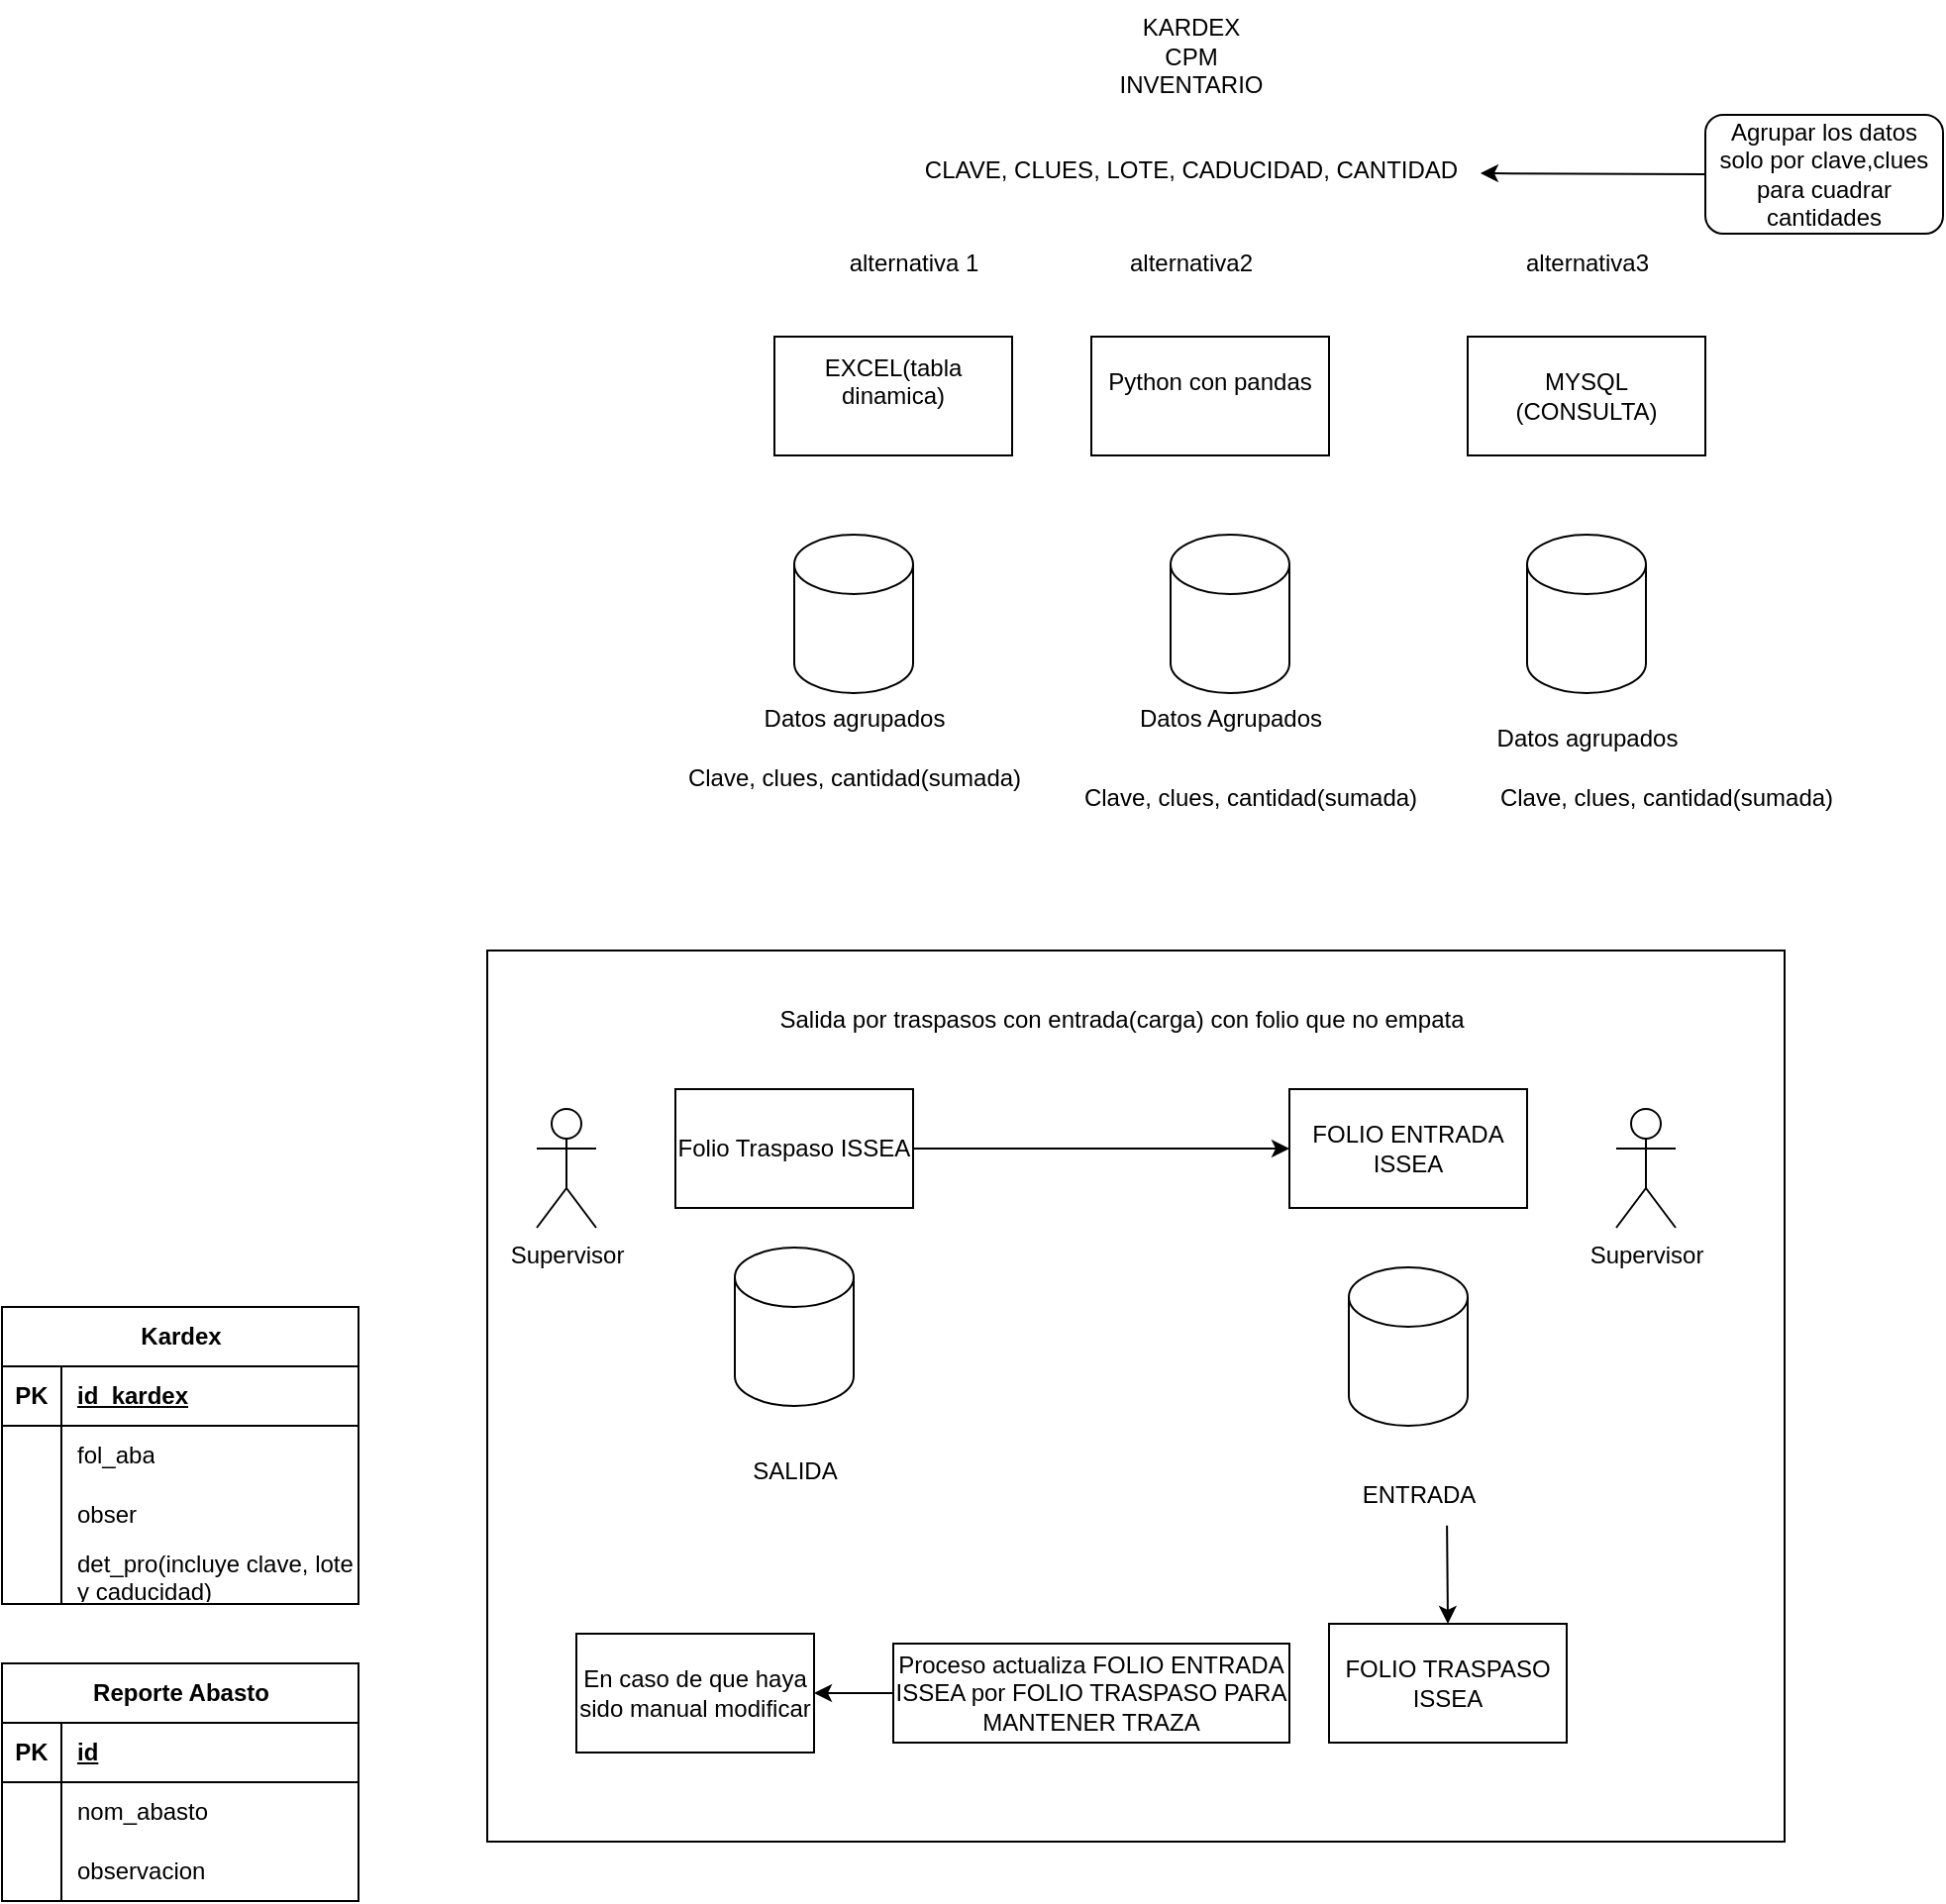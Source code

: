 <mxfile version="26.1.1">
  <diagram name="Página-1" id="k7U1tm6xe3xZ00xfb6se">
    <mxGraphModel dx="2183" dy="1720" grid="1" gridSize="10" guides="1" tooltips="1" connect="1" arrows="1" fold="1" page="1" pageScale="1" pageWidth="827" pageHeight="1169" math="0" shadow="0">
      <root>
        <mxCell id="0" />
        <mxCell id="1" parent="0" />
        <mxCell id="RpuAzim3Sx4dqrJFKpes-33" value="" style="rounded=0;whiteSpace=wrap;html=1;" vertex="1" parent="1">
          <mxGeometry x="-5" y="470" width="655" height="450" as="geometry" />
        </mxCell>
        <mxCell id="RpuAzim3Sx4dqrJFKpes-1" value="EXCEL(tabla dinamica)&lt;div&gt;&lt;br&gt;&lt;/div&gt;" style="rounded=0;whiteSpace=wrap;html=1;" vertex="1" parent="1">
          <mxGeometry x="140" y="160" width="120" height="60" as="geometry" />
        </mxCell>
        <mxCell id="RpuAzim3Sx4dqrJFKpes-2" value="" style="shape=cylinder3;whiteSpace=wrap;html=1;boundedLbl=1;backgroundOutline=1;size=15;" vertex="1" parent="1">
          <mxGeometry x="150" y="260" width="60" height="80" as="geometry" />
        </mxCell>
        <mxCell id="RpuAzim3Sx4dqrJFKpes-3" value="Python con pandas&lt;div&gt;&lt;br&gt;&lt;/div&gt;" style="rounded=0;whiteSpace=wrap;html=1;" vertex="1" parent="1">
          <mxGeometry x="300" y="160" width="120" height="60" as="geometry" />
        </mxCell>
        <mxCell id="RpuAzim3Sx4dqrJFKpes-4" value="" style="shape=cylinder3;whiteSpace=wrap;html=1;boundedLbl=1;backgroundOutline=1;size=15;" vertex="1" parent="1">
          <mxGeometry x="340" y="260" width="60" height="80" as="geometry" />
        </mxCell>
        <mxCell id="RpuAzim3Sx4dqrJFKpes-5" value="MYSQL&lt;div&gt;(CONSULTA)&lt;/div&gt;" style="rounded=0;whiteSpace=wrap;html=1;" vertex="1" parent="1">
          <mxGeometry x="490" y="160" width="120" height="60" as="geometry" />
        </mxCell>
        <mxCell id="RpuAzim3Sx4dqrJFKpes-8" value="" style="shape=cylinder3;whiteSpace=wrap;html=1;boundedLbl=1;backgroundOutline=1;size=15;" vertex="1" parent="1">
          <mxGeometry x="520" y="260" width="60" height="80" as="geometry" />
        </mxCell>
        <mxCell id="RpuAzim3Sx4dqrJFKpes-9" value="KARDEX&lt;div&gt;CPM&lt;/div&gt;&lt;div&gt;INVENTARIO&lt;/div&gt;&lt;div&gt;&lt;br&gt;&lt;/div&gt;&lt;div&gt;&lt;br&gt;&lt;/div&gt;&lt;div&gt;CLAVE, CLUES, LOTE, CADUCIDAD, CANTIDAD&lt;/div&gt;" style="text;html=1;align=center;verticalAlign=middle;resizable=0;points=[];autosize=1;strokeColor=none;fillColor=none;" vertex="1" parent="1">
          <mxGeometry x="205" y="-10" width="290" height="100" as="geometry" />
        </mxCell>
        <mxCell id="RpuAzim3Sx4dqrJFKpes-10" value="alternativa 1" style="text;html=1;align=center;verticalAlign=middle;resizable=0;points=[];autosize=1;strokeColor=none;fillColor=none;" vertex="1" parent="1">
          <mxGeometry x="165" y="108" width="90" height="30" as="geometry" />
        </mxCell>
        <mxCell id="RpuAzim3Sx4dqrJFKpes-11" value="alternativa2" style="text;html=1;align=center;verticalAlign=middle;resizable=0;points=[];autosize=1;strokeColor=none;fillColor=none;" vertex="1" parent="1">
          <mxGeometry x="305" y="108" width="90" height="30" as="geometry" />
        </mxCell>
        <mxCell id="RpuAzim3Sx4dqrJFKpes-12" value="alternativa3" style="text;html=1;align=center;verticalAlign=middle;resizable=0;points=[];autosize=1;strokeColor=none;fillColor=none;" vertex="1" parent="1">
          <mxGeometry x="505" y="108" width="90" height="30" as="geometry" />
        </mxCell>
        <mxCell id="RpuAzim3Sx4dqrJFKpes-13" value="Agrupar los datos solo por clave,clues para cuadrar cantidades" style="rounded=1;whiteSpace=wrap;html=1;" vertex="1" parent="1">
          <mxGeometry x="610" y="48" width="120" height="60" as="geometry" />
        </mxCell>
        <mxCell id="RpuAzim3Sx4dqrJFKpes-14" value="" style="endArrow=classic;html=1;rounded=0;entryX=1.005;entryY=0.875;entryDx=0;entryDy=0;entryPerimeter=0;exitX=0;exitY=0.5;exitDx=0;exitDy=0;" edge="1" parent="1" source="RpuAzim3Sx4dqrJFKpes-13" target="RpuAzim3Sx4dqrJFKpes-9">
          <mxGeometry width="50" height="50" relative="1" as="geometry">
            <mxPoint x="430" y="140" as="sourcePoint" />
            <mxPoint x="480" y="90" as="targetPoint" />
          </mxGeometry>
        </mxCell>
        <mxCell id="RpuAzim3Sx4dqrJFKpes-15" value="Datos agrupados" style="text;html=1;align=center;verticalAlign=middle;resizable=0;points=[];autosize=1;strokeColor=none;fillColor=none;" vertex="1" parent="1">
          <mxGeometry x="125" y="338" width="110" height="30" as="geometry" />
        </mxCell>
        <mxCell id="RpuAzim3Sx4dqrJFKpes-16" value="Datos Agrupados" style="text;html=1;align=center;verticalAlign=middle;resizable=0;points=[];autosize=1;strokeColor=none;fillColor=none;" vertex="1" parent="1">
          <mxGeometry x="310" y="338" width="120" height="30" as="geometry" />
        </mxCell>
        <mxCell id="RpuAzim3Sx4dqrJFKpes-17" value="Datos agrupados" style="text;html=1;align=center;verticalAlign=middle;resizable=0;points=[];autosize=1;strokeColor=none;fillColor=none;" vertex="1" parent="1">
          <mxGeometry x="495" y="348" width="110" height="30" as="geometry" />
        </mxCell>
        <mxCell id="RpuAzim3Sx4dqrJFKpes-20" value="Clave, clues, cantidad(sumada)" style="text;html=1;align=center;verticalAlign=middle;resizable=0;points=[];autosize=1;strokeColor=none;fillColor=none;" vertex="1" parent="1">
          <mxGeometry x="85" y="368" width="190" height="30" as="geometry" />
        </mxCell>
        <mxCell id="RpuAzim3Sx4dqrJFKpes-21" value="Clave, clues, cantidad(sumada)" style="text;html=1;align=center;verticalAlign=middle;resizable=0;points=[];autosize=1;strokeColor=none;fillColor=none;" vertex="1" parent="1">
          <mxGeometry x="495" y="378" width="190" height="30" as="geometry" />
        </mxCell>
        <mxCell id="RpuAzim3Sx4dqrJFKpes-22" value="Clave, clues, cantidad(sumada)" style="text;html=1;align=center;verticalAlign=middle;resizable=0;points=[];autosize=1;strokeColor=none;fillColor=none;" vertex="1" parent="1">
          <mxGeometry x="285" y="378" width="190" height="30" as="geometry" />
        </mxCell>
        <mxCell id="RpuAzim3Sx4dqrJFKpes-31" style="edgeStyle=orthogonalEdgeStyle;rounded=0;orthogonalLoop=1;jettySize=auto;html=1;exitX=1;exitY=0.5;exitDx=0;exitDy=0;" edge="1" parent="1" source="RpuAzim3Sx4dqrJFKpes-23" target="RpuAzim3Sx4dqrJFKpes-27">
          <mxGeometry relative="1" as="geometry" />
        </mxCell>
        <mxCell id="RpuAzim3Sx4dqrJFKpes-23" value="Folio Traspaso ISSEA" style="rounded=0;whiteSpace=wrap;html=1;" vertex="1" parent="1">
          <mxGeometry x="90" y="540" width="120" height="60" as="geometry" />
        </mxCell>
        <mxCell id="RpuAzim3Sx4dqrJFKpes-24" value="" style="shape=cylinder3;whiteSpace=wrap;html=1;boundedLbl=1;backgroundOutline=1;size=15;" vertex="1" parent="1">
          <mxGeometry x="120" y="620" width="60" height="80" as="geometry" />
        </mxCell>
        <mxCell id="RpuAzim3Sx4dqrJFKpes-25" value="SALIDA" style="text;html=1;align=center;verticalAlign=middle;resizable=0;points=[];autosize=1;strokeColor=none;fillColor=none;" vertex="1" parent="1">
          <mxGeometry x="115" y="718" width="70" height="30" as="geometry" />
        </mxCell>
        <mxCell id="RpuAzim3Sx4dqrJFKpes-26" value="Salida por traspasos con entrada(carga) con folio que no empata" style="text;html=1;align=center;verticalAlign=middle;resizable=0;points=[];autosize=1;strokeColor=none;fillColor=none;" vertex="1" parent="1">
          <mxGeometry x="130" y="490" width="370" height="30" as="geometry" />
        </mxCell>
        <mxCell id="RpuAzim3Sx4dqrJFKpes-27" value="FOLIO ENTRADA ISSEA" style="rounded=0;whiteSpace=wrap;html=1;" vertex="1" parent="1">
          <mxGeometry x="400" y="540" width="120" height="60" as="geometry" />
        </mxCell>
        <mxCell id="RpuAzim3Sx4dqrJFKpes-28" value="" style="shape=cylinder3;whiteSpace=wrap;html=1;boundedLbl=1;backgroundOutline=1;size=15;" vertex="1" parent="1">
          <mxGeometry x="430" y="630" width="60" height="80" as="geometry" />
        </mxCell>
        <mxCell id="RpuAzim3Sx4dqrJFKpes-29" value="ENTRADA" style="text;html=1;align=center;verticalAlign=middle;resizable=0;points=[];autosize=1;strokeColor=none;fillColor=none;" vertex="1" parent="1">
          <mxGeometry x="425" y="730" width="80" height="30" as="geometry" />
        </mxCell>
        <mxCell id="RpuAzim3Sx4dqrJFKpes-30" value="Supervisor" style="shape=umlActor;verticalLabelPosition=bottom;verticalAlign=top;html=1;outlineConnect=0;" vertex="1" parent="1">
          <mxGeometry x="20" y="550" width="30" height="60" as="geometry" />
        </mxCell>
        <mxCell id="RpuAzim3Sx4dqrJFKpes-32" value="Supervisor" style="shape=umlActor;verticalLabelPosition=bottom;verticalAlign=top;html=1;outlineConnect=0;" vertex="1" parent="1">
          <mxGeometry x="565" y="550" width="30" height="60" as="geometry" />
        </mxCell>
        <mxCell id="RpuAzim3Sx4dqrJFKpes-38" value="" style="edgeStyle=orthogonalEdgeStyle;rounded=0;orthogonalLoop=1;jettySize=auto;html=1;" edge="1" parent="1" source="RpuAzim3Sx4dqrJFKpes-34" target="RpuAzim3Sx4dqrJFKpes-37">
          <mxGeometry relative="1" as="geometry" />
        </mxCell>
        <mxCell id="RpuAzim3Sx4dqrJFKpes-34" value="Proceso actualiza FOLIO ENTRADA ISSEA por FOLIO TRASPASO PARA MANTENER TRAZA" style="rounded=0;whiteSpace=wrap;html=1;" vertex="1" parent="1">
          <mxGeometry x="200" y="820" width="200" height="50" as="geometry" />
        </mxCell>
        <mxCell id="RpuAzim3Sx4dqrJFKpes-35" value="FOLIO TRASPASO ISSEA" style="rounded=0;whiteSpace=wrap;html=1;" vertex="1" parent="1">
          <mxGeometry x="420" y="810" width="120" height="60" as="geometry" />
        </mxCell>
        <mxCell id="RpuAzim3Sx4dqrJFKpes-36" value="" style="endArrow=classic;html=1;rounded=0;entryX=0.5;entryY=0;entryDx=0;entryDy=0;exitX=0.682;exitY=1.014;exitDx=0;exitDy=0;exitPerimeter=0;" edge="1" parent="1" source="RpuAzim3Sx4dqrJFKpes-29" target="RpuAzim3Sx4dqrJFKpes-35">
          <mxGeometry width="50" height="50" relative="1" as="geometry">
            <mxPoint x="390" y="820" as="sourcePoint" />
            <mxPoint x="440" y="770" as="targetPoint" />
          </mxGeometry>
        </mxCell>
        <mxCell id="RpuAzim3Sx4dqrJFKpes-37" value="En caso de que haya sido manual modificar" style="whiteSpace=wrap;html=1;rounded=0;" vertex="1" parent="1">
          <mxGeometry x="40" y="815" width="120" height="60" as="geometry" />
        </mxCell>
        <mxCell id="RpuAzim3Sx4dqrJFKpes-40" value="Kardex" style="shape=table;startSize=30;container=1;collapsible=1;childLayout=tableLayout;fixedRows=1;rowLines=0;fontStyle=1;align=center;resizeLast=1;html=1;" vertex="1" parent="1">
          <mxGeometry x="-250" y="650" width="180" height="150" as="geometry" />
        </mxCell>
        <mxCell id="RpuAzim3Sx4dqrJFKpes-41" value="" style="shape=tableRow;horizontal=0;startSize=0;swimlaneHead=0;swimlaneBody=0;fillColor=none;collapsible=0;dropTarget=0;points=[[0,0.5],[1,0.5]];portConstraint=eastwest;top=0;left=0;right=0;bottom=1;" vertex="1" parent="RpuAzim3Sx4dqrJFKpes-40">
          <mxGeometry y="30" width="180" height="30" as="geometry" />
        </mxCell>
        <mxCell id="RpuAzim3Sx4dqrJFKpes-42" value="PK" style="shape=partialRectangle;connectable=0;fillColor=none;top=0;left=0;bottom=0;right=0;fontStyle=1;overflow=hidden;whiteSpace=wrap;html=1;" vertex="1" parent="RpuAzim3Sx4dqrJFKpes-41">
          <mxGeometry width="30" height="30" as="geometry">
            <mxRectangle width="30" height="30" as="alternateBounds" />
          </mxGeometry>
        </mxCell>
        <mxCell id="RpuAzim3Sx4dqrJFKpes-43" value="id_kardex" style="shape=partialRectangle;connectable=0;fillColor=none;top=0;left=0;bottom=0;right=0;align=left;spacingLeft=6;fontStyle=5;overflow=hidden;whiteSpace=wrap;html=1;" vertex="1" parent="RpuAzim3Sx4dqrJFKpes-41">
          <mxGeometry x="30" width="150" height="30" as="geometry">
            <mxRectangle width="150" height="30" as="alternateBounds" />
          </mxGeometry>
        </mxCell>
        <mxCell id="RpuAzim3Sx4dqrJFKpes-44" value="" style="shape=tableRow;horizontal=0;startSize=0;swimlaneHead=0;swimlaneBody=0;fillColor=none;collapsible=0;dropTarget=0;points=[[0,0.5],[1,0.5]];portConstraint=eastwest;top=0;left=0;right=0;bottom=0;" vertex="1" parent="RpuAzim3Sx4dqrJFKpes-40">
          <mxGeometry y="60" width="180" height="30" as="geometry" />
        </mxCell>
        <mxCell id="RpuAzim3Sx4dqrJFKpes-45" value="" style="shape=partialRectangle;connectable=0;fillColor=none;top=0;left=0;bottom=0;right=0;editable=1;overflow=hidden;whiteSpace=wrap;html=1;" vertex="1" parent="RpuAzim3Sx4dqrJFKpes-44">
          <mxGeometry width="30" height="30" as="geometry">
            <mxRectangle width="30" height="30" as="alternateBounds" />
          </mxGeometry>
        </mxCell>
        <mxCell id="RpuAzim3Sx4dqrJFKpes-46" value="fol_aba" style="shape=partialRectangle;connectable=0;fillColor=none;top=0;left=0;bottom=0;right=0;align=left;spacingLeft=6;overflow=hidden;whiteSpace=wrap;html=1;" vertex="1" parent="RpuAzim3Sx4dqrJFKpes-44">
          <mxGeometry x="30" width="150" height="30" as="geometry">
            <mxRectangle width="150" height="30" as="alternateBounds" />
          </mxGeometry>
        </mxCell>
        <mxCell id="RpuAzim3Sx4dqrJFKpes-47" value="" style="shape=tableRow;horizontal=0;startSize=0;swimlaneHead=0;swimlaneBody=0;fillColor=none;collapsible=0;dropTarget=0;points=[[0,0.5],[1,0.5]];portConstraint=eastwest;top=0;left=0;right=0;bottom=0;" vertex="1" parent="RpuAzim3Sx4dqrJFKpes-40">
          <mxGeometry y="90" width="180" height="30" as="geometry" />
        </mxCell>
        <mxCell id="RpuAzim3Sx4dqrJFKpes-48" value="" style="shape=partialRectangle;connectable=0;fillColor=none;top=0;left=0;bottom=0;right=0;editable=1;overflow=hidden;whiteSpace=wrap;html=1;" vertex="1" parent="RpuAzim3Sx4dqrJFKpes-47">
          <mxGeometry width="30" height="30" as="geometry">
            <mxRectangle width="30" height="30" as="alternateBounds" />
          </mxGeometry>
        </mxCell>
        <mxCell id="RpuAzim3Sx4dqrJFKpes-49" value="obser" style="shape=partialRectangle;connectable=0;fillColor=none;top=0;left=0;bottom=0;right=0;align=left;spacingLeft=6;overflow=hidden;whiteSpace=wrap;html=1;" vertex="1" parent="RpuAzim3Sx4dqrJFKpes-47">
          <mxGeometry x="30" width="150" height="30" as="geometry">
            <mxRectangle width="150" height="30" as="alternateBounds" />
          </mxGeometry>
        </mxCell>
        <mxCell id="RpuAzim3Sx4dqrJFKpes-50" value="" style="shape=tableRow;horizontal=0;startSize=0;swimlaneHead=0;swimlaneBody=0;fillColor=none;collapsible=0;dropTarget=0;points=[[0,0.5],[1,0.5]];portConstraint=eastwest;top=0;left=0;right=0;bottom=0;" vertex="1" parent="RpuAzim3Sx4dqrJFKpes-40">
          <mxGeometry y="120" width="180" height="30" as="geometry" />
        </mxCell>
        <mxCell id="RpuAzim3Sx4dqrJFKpes-51" value="" style="shape=partialRectangle;connectable=0;fillColor=none;top=0;left=0;bottom=0;right=0;editable=1;overflow=hidden;whiteSpace=wrap;html=1;" vertex="1" parent="RpuAzim3Sx4dqrJFKpes-50">
          <mxGeometry width="30" height="30" as="geometry">
            <mxRectangle width="30" height="30" as="alternateBounds" />
          </mxGeometry>
        </mxCell>
        <mxCell id="RpuAzim3Sx4dqrJFKpes-52" value="det_pro(incluye clave, lote y caducidad)" style="shape=partialRectangle;connectable=0;fillColor=none;top=0;left=0;bottom=0;right=0;align=left;spacingLeft=6;overflow=hidden;whiteSpace=wrap;html=1;" vertex="1" parent="RpuAzim3Sx4dqrJFKpes-50">
          <mxGeometry x="30" width="150" height="30" as="geometry">
            <mxRectangle width="150" height="30" as="alternateBounds" />
          </mxGeometry>
        </mxCell>
        <mxCell id="RpuAzim3Sx4dqrJFKpes-53" value="Reporte Abasto" style="shape=table;startSize=30;container=1;collapsible=1;childLayout=tableLayout;fixedRows=1;rowLines=0;fontStyle=1;align=center;resizeLast=1;html=1;" vertex="1" parent="1">
          <mxGeometry x="-250" y="830" width="180" height="120" as="geometry" />
        </mxCell>
        <mxCell id="RpuAzim3Sx4dqrJFKpes-54" value="" style="shape=tableRow;horizontal=0;startSize=0;swimlaneHead=0;swimlaneBody=0;fillColor=none;collapsible=0;dropTarget=0;points=[[0,0.5],[1,0.5]];portConstraint=eastwest;top=0;left=0;right=0;bottom=1;" vertex="1" parent="RpuAzim3Sx4dqrJFKpes-53">
          <mxGeometry y="30" width="180" height="30" as="geometry" />
        </mxCell>
        <mxCell id="RpuAzim3Sx4dqrJFKpes-55" value="PK" style="shape=partialRectangle;connectable=0;fillColor=none;top=0;left=0;bottom=0;right=0;fontStyle=1;overflow=hidden;whiteSpace=wrap;html=1;" vertex="1" parent="RpuAzim3Sx4dqrJFKpes-54">
          <mxGeometry width="30" height="30" as="geometry">
            <mxRectangle width="30" height="30" as="alternateBounds" />
          </mxGeometry>
        </mxCell>
        <mxCell id="RpuAzim3Sx4dqrJFKpes-56" value="id" style="shape=partialRectangle;connectable=0;fillColor=none;top=0;left=0;bottom=0;right=0;align=left;spacingLeft=6;fontStyle=5;overflow=hidden;whiteSpace=wrap;html=1;" vertex="1" parent="RpuAzim3Sx4dqrJFKpes-54">
          <mxGeometry x="30" width="150" height="30" as="geometry">
            <mxRectangle width="150" height="30" as="alternateBounds" />
          </mxGeometry>
        </mxCell>
        <mxCell id="RpuAzim3Sx4dqrJFKpes-57" value="" style="shape=tableRow;horizontal=0;startSize=0;swimlaneHead=0;swimlaneBody=0;fillColor=none;collapsible=0;dropTarget=0;points=[[0,0.5],[1,0.5]];portConstraint=eastwest;top=0;left=0;right=0;bottom=0;" vertex="1" parent="RpuAzim3Sx4dqrJFKpes-53">
          <mxGeometry y="60" width="180" height="30" as="geometry" />
        </mxCell>
        <mxCell id="RpuAzim3Sx4dqrJFKpes-58" value="" style="shape=partialRectangle;connectable=0;fillColor=none;top=0;left=0;bottom=0;right=0;editable=1;overflow=hidden;whiteSpace=wrap;html=1;" vertex="1" parent="RpuAzim3Sx4dqrJFKpes-57">
          <mxGeometry width="30" height="30" as="geometry">
            <mxRectangle width="30" height="30" as="alternateBounds" />
          </mxGeometry>
        </mxCell>
        <mxCell id="RpuAzim3Sx4dqrJFKpes-59" value="nom_abasto" style="shape=partialRectangle;connectable=0;fillColor=none;top=0;left=0;bottom=0;right=0;align=left;spacingLeft=6;overflow=hidden;whiteSpace=wrap;html=1;" vertex="1" parent="RpuAzim3Sx4dqrJFKpes-57">
          <mxGeometry x="30" width="150" height="30" as="geometry">
            <mxRectangle width="150" height="30" as="alternateBounds" />
          </mxGeometry>
        </mxCell>
        <mxCell id="RpuAzim3Sx4dqrJFKpes-60" value="" style="shape=tableRow;horizontal=0;startSize=0;swimlaneHead=0;swimlaneBody=0;fillColor=none;collapsible=0;dropTarget=0;points=[[0,0.5],[1,0.5]];portConstraint=eastwest;top=0;left=0;right=0;bottom=0;" vertex="1" parent="RpuAzim3Sx4dqrJFKpes-53">
          <mxGeometry y="90" width="180" height="30" as="geometry" />
        </mxCell>
        <mxCell id="RpuAzim3Sx4dqrJFKpes-61" value="" style="shape=partialRectangle;connectable=0;fillColor=none;top=0;left=0;bottom=0;right=0;editable=1;overflow=hidden;whiteSpace=wrap;html=1;" vertex="1" parent="RpuAzim3Sx4dqrJFKpes-60">
          <mxGeometry width="30" height="30" as="geometry">
            <mxRectangle width="30" height="30" as="alternateBounds" />
          </mxGeometry>
        </mxCell>
        <mxCell id="RpuAzim3Sx4dqrJFKpes-62" value="observacion" style="shape=partialRectangle;connectable=0;fillColor=none;top=0;left=0;bottom=0;right=0;align=left;spacingLeft=6;overflow=hidden;whiteSpace=wrap;html=1;" vertex="1" parent="RpuAzim3Sx4dqrJFKpes-60">
          <mxGeometry x="30" width="150" height="30" as="geometry">
            <mxRectangle width="150" height="30" as="alternateBounds" />
          </mxGeometry>
        </mxCell>
      </root>
    </mxGraphModel>
  </diagram>
</mxfile>
